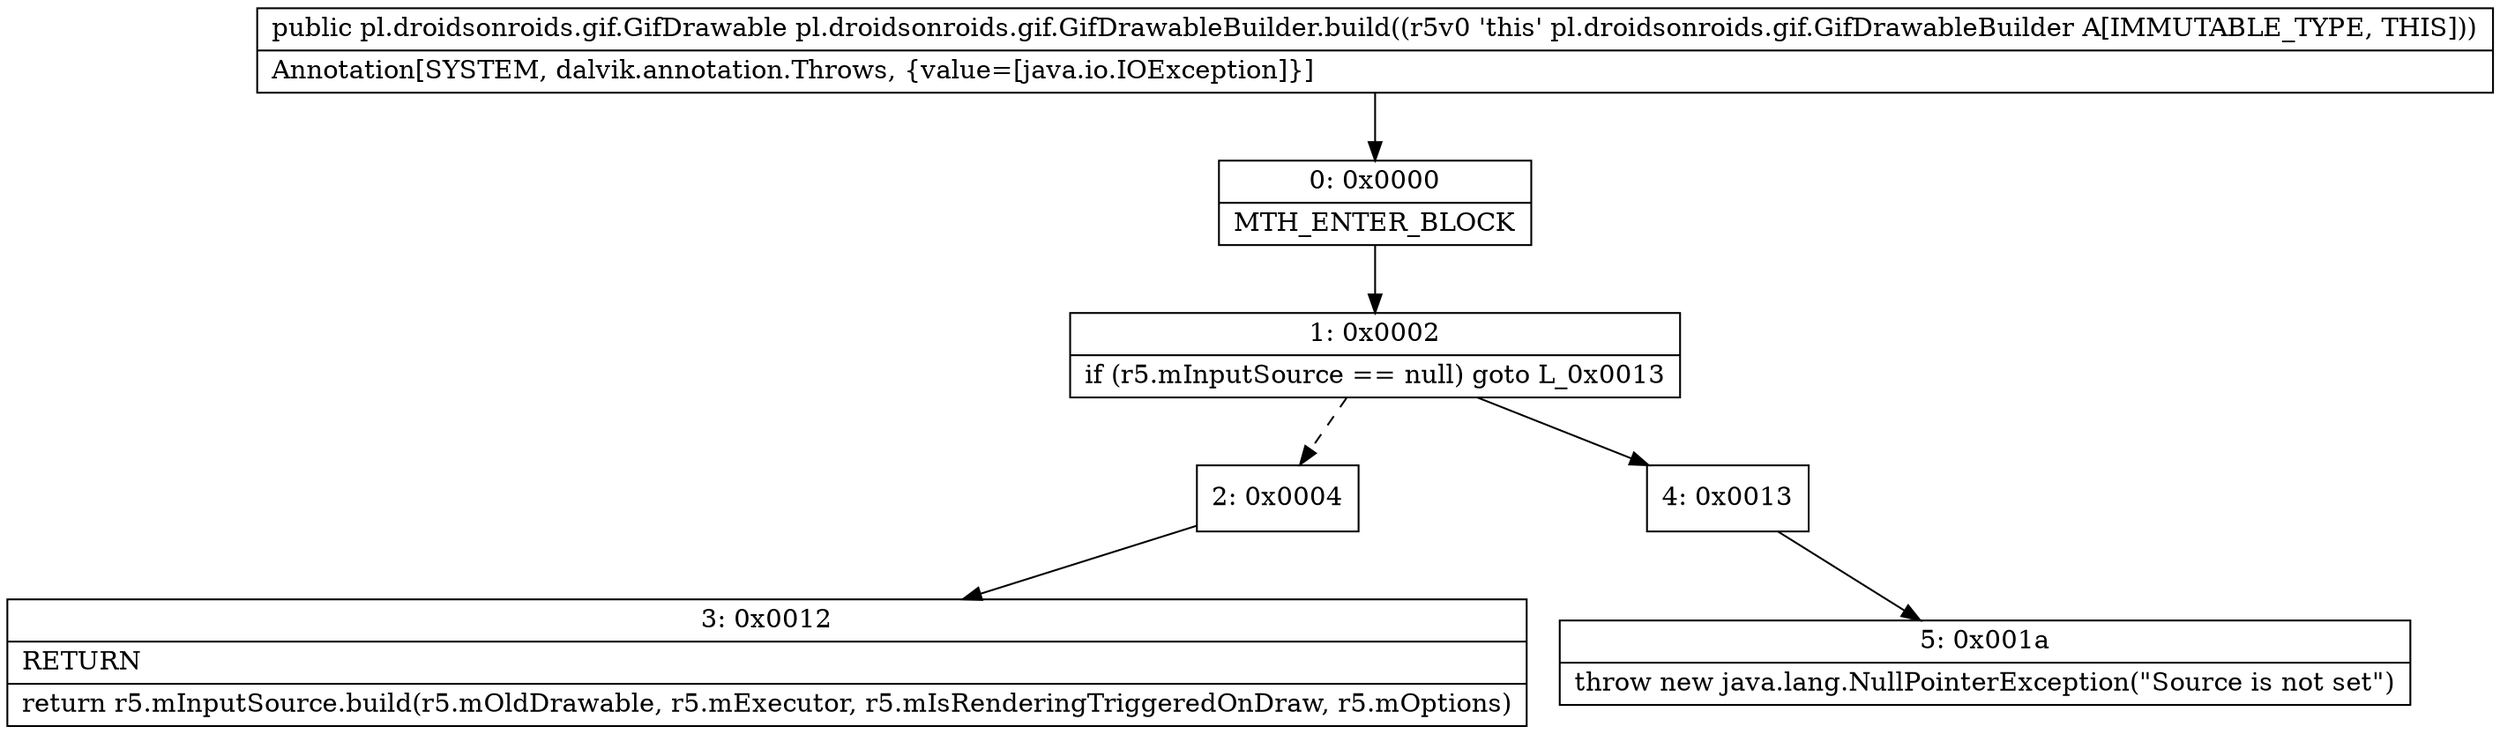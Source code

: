 digraph "CFG forpl.droidsonroids.gif.GifDrawableBuilder.build()Lpl\/droidsonroids\/gif\/GifDrawable;" {
Node_0 [shape=record,label="{0\:\ 0x0000|MTH_ENTER_BLOCK\l}"];
Node_1 [shape=record,label="{1\:\ 0x0002|if (r5.mInputSource == null) goto L_0x0013\l}"];
Node_2 [shape=record,label="{2\:\ 0x0004}"];
Node_3 [shape=record,label="{3\:\ 0x0012|RETURN\l|return r5.mInputSource.build(r5.mOldDrawable, r5.mExecutor, r5.mIsRenderingTriggeredOnDraw, r5.mOptions)\l}"];
Node_4 [shape=record,label="{4\:\ 0x0013}"];
Node_5 [shape=record,label="{5\:\ 0x001a|throw new java.lang.NullPointerException(\"Source is not set\")\l}"];
MethodNode[shape=record,label="{public pl.droidsonroids.gif.GifDrawable pl.droidsonroids.gif.GifDrawableBuilder.build((r5v0 'this' pl.droidsonroids.gif.GifDrawableBuilder A[IMMUTABLE_TYPE, THIS]))  | Annotation[SYSTEM, dalvik.annotation.Throws, \{value=[java.io.IOException]\}]\l}"];
MethodNode -> Node_0;
Node_0 -> Node_1;
Node_1 -> Node_2[style=dashed];
Node_1 -> Node_4;
Node_2 -> Node_3;
Node_4 -> Node_5;
}

